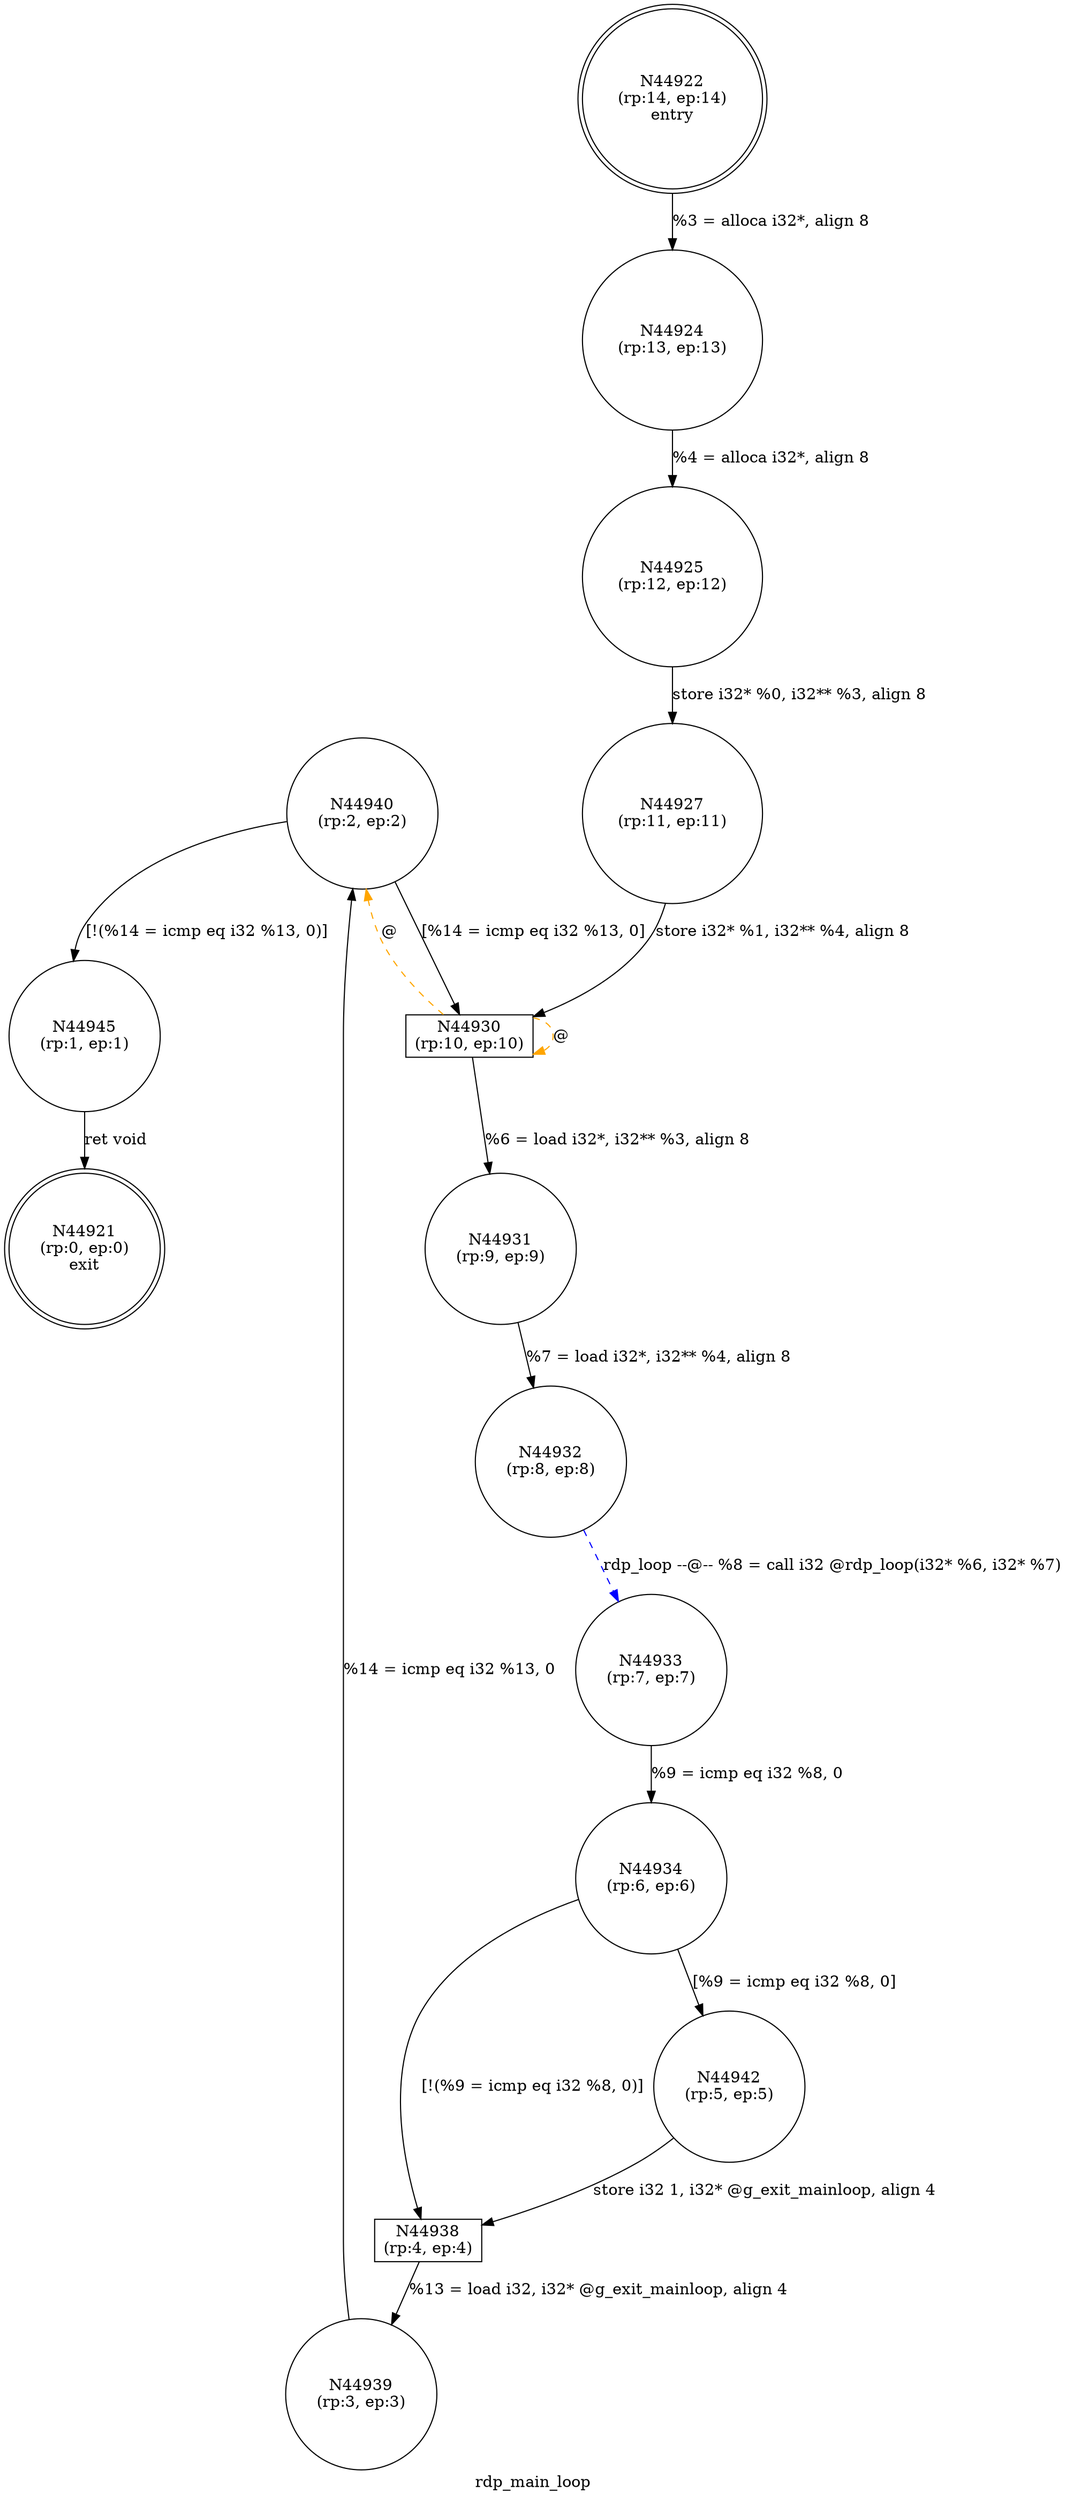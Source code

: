 digraph rdp_main_loop {
label="rdp_main_loop"
44921 [label="N44921\n(rp:0, ep:0)\nexit", shape="doublecircle"]
44922 [label="N44922\n(rp:14, ep:14)\nentry", shape="doublecircle"]
44922 -> 44924 [label="%3 = alloca i32*, align 8"]
44924 [label="N44924\n(rp:13, ep:13)", shape="circle"]
44924 -> 44925 [label="%4 = alloca i32*, align 8"]
44925 [label="N44925\n(rp:12, ep:12)", shape="circle"]
44925 -> 44927 [label="store i32* %0, i32** %3, align 8"]
44927 [label="N44927\n(rp:11, ep:11)", shape="circle"]
44927 -> 44930 [label="store i32* %1, i32** %4, align 8"]
44930 [label="N44930\n(rp:10, ep:10)", shape="box"]
44930 -> 44931 [label="%6 = load i32*, i32** %3, align 8"]
44930 -> 44930 [label="@", style="dashed", color="orange"]
44930 -> 44940 [label="@", style="dashed", color="orange"]
44931 [label="N44931\n(rp:9, ep:9)", shape="circle"]
44931 -> 44932 [label="%7 = load i32*, i32** %4, align 8"]
44932 [label="N44932\n(rp:8, ep:8)", shape="circle"]
44932 -> 44933 [label="rdp_loop --@-- %8 = call i32 @rdp_loop(i32* %6, i32* %7)", style="dashed", color="blue"]
44933 [label="N44933\n(rp:7, ep:7)", shape="circle"]
44933 -> 44934 [label="%9 = icmp eq i32 %8, 0"]
44934 [label="N44934\n(rp:6, ep:6)", shape="circle"]
44934 -> 44942 [label="[%9 = icmp eq i32 %8, 0]"]
44934 -> 44938 [label="[!(%9 = icmp eq i32 %8, 0)]"]
44938 [label="N44938\n(rp:4, ep:4)", shape="box"]
44938 -> 44939 [label="%13 = load i32, i32* @g_exit_mainloop, align 4"]
44939 [label="N44939\n(rp:3, ep:3)", shape="circle"]
44939 -> 44940 [label="%14 = icmp eq i32 %13, 0"]
44940 [label="N44940\n(rp:2, ep:2)", shape="circle"]
44940 -> 44945 [label="[!(%14 = icmp eq i32 %13, 0)]"]
44940 -> 44930 [label="[%14 = icmp eq i32 %13, 0]"]
44942 [label="N44942\n(rp:5, ep:5)", shape="circle"]
44942 -> 44938 [label="store i32 1, i32* @g_exit_mainloop, align 4"]
44945 [label="N44945\n(rp:1, ep:1)", shape="circle"]
44945 -> 44921 [label="ret void"]
}
